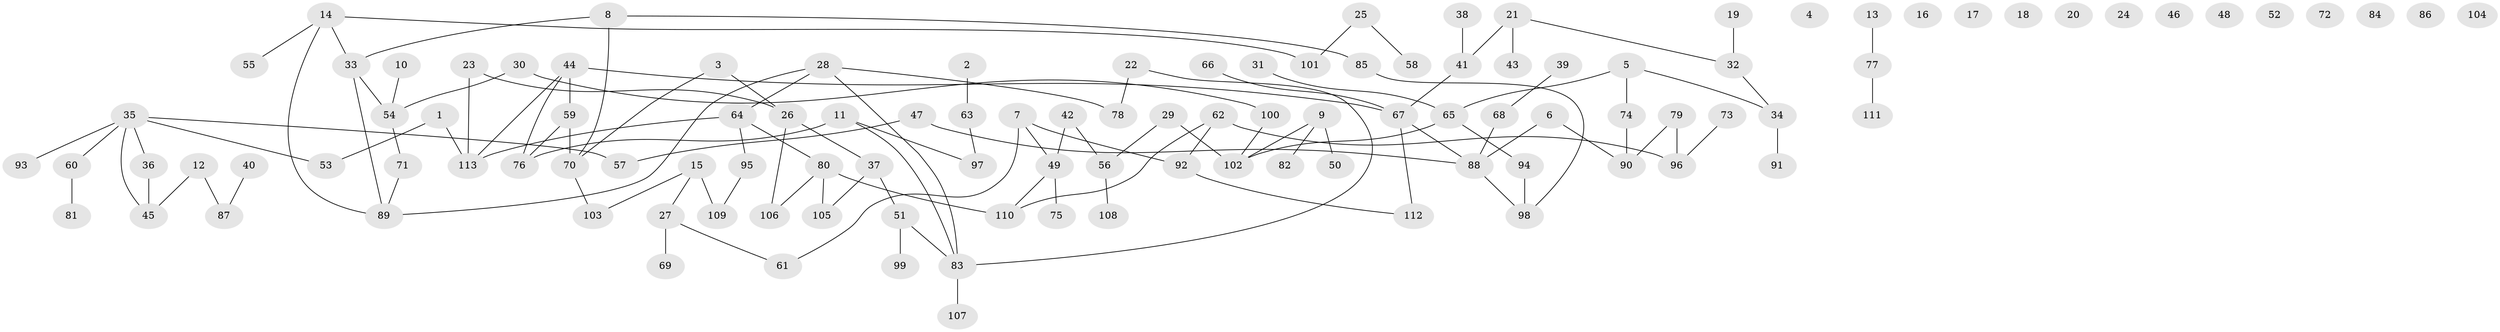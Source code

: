 // Generated by graph-tools (version 1.1) at 2025/33/03/09/25 02:33:39]
// undirected, 113 vertices, 120 edges
graph export_dot {
graph [start="1"]
  node [color=gray90,style=filled];
  1;
  2;
  3;
  4;
  5;
  6;
  7;
  8;
  9;
  10;
  11;
  12;
  13;
  14;
  15;
  16;
  17;
  18;
  19;
  20;
  21;
  22;
  23;
  24;
  25;
  26;
  27;
  28;
  29;
  30;
  31;
  32;
  33;
  34;
  35;
  36;
  37;
  38;
  39;
  40;
  41;
  42;
  43;
  44;
  45;
  46;
  47;
  48;
  49;
  50;
  51;
  52;
  53;
  54;
  55;
  56;
  57;
  58;
  59;
  60;
  61;
  62;
  63;
  64;
  65;
  66;
  67;
  68;
  69;
  70;
  71;
  72;
  73;
  74;
  75;
  76;
  77;
  78;
  79;
  80;
  81;
  82;
  83;
  84;
  85;
  86;
  87;
  88;
  89;
  90;
  91;
  92;
  93;
  94;
  95;
  96;
  97;
  98;
  99;
  100;
  101;
  102;
  103;
  104;
  105;
  106;
  107;
  108;
  109;
  110;
  111;
  112;
  113;
  1 -- 53;
  1 -- 113;
  2 -- 63;
  3 -- 26;
  3 -- 70;
  5 -- 34;
  5 -- 65;
  5 -- 74;
  6 -- 88;
  6 -- 90;
  7 -- 49;
  7 -- 61;
  7 -- 92;
  8 -- 33;
  8 -- 70;
  8 -- 85;
  9 -- 50;
  9 -- 82;
  9 -- 102;
  10 -- 54;
  11 -- 76;
  11 -- 83;
  11 -- 97;
  12 -- 45;
  12 -- 87;
  13 -- 77;
  14 -- 33;
  14 -- 55;
  14 -- 89;
  14 -- 101;
  15 -- 27;
  15 -- 103;
  15 -- 109;
  19 -- 32;
  21 -- 32;
  21 -- 41;
  21 -- 43;
  22 -- 78;
  22 -- 83;
  23 -- 26;
  23 -- 113;
  25 -- 58;
  25 -- 101;
  26 -- 37;
  26 -- 106;
  27 -- 61;
  27 -- 69;
  28 -- 64;
  28 -- 78;
  28 -- 83;
  28 -- 89;
  29 -- 56;
  29 -- 102;
  30 -- 54;
  30 -- 100;
  31 -- 65;
  32 -- 34;
  33 -- 54;
  33 -- 89;
  34 -- 91;
  35 -- 36;
  35 -- 45;
  35 -- 53;
  35 -- 57;
  35 -- 60;
  35 -- 93;
  36 -- 45;
  37 -- 51;
  37 -- 105;
  38 -- 41;
  39 -- 68;
  40 -- 87;
  41 -- 67;
  42 -- 49;
  42 -- 56;
  44 -- 59;
  44 -- 67;
  44 -- 76;
  44 -- 113;
  47 -- 57;
  47 -- 88;
  49 -- 75;
  49 -- 110;
  51 -- 83;
  51 -- 99;
  54 -- 71;
  56 -- 108;
  59 -- 70;
  59 -- 76;
  60 -- 81;
  62 -- 92;
  62 -- 96;
  62 -- 110;
  63 -- 97;
  64 -- 80;
  64 -- 95;
  64 -- 113;
  65 -- 94;
  65 -- 102;
  66 -- 67;
  67 -- 88;
  67 -- 112;
  68 -- 88;
  70 -- 103;
  71 -- 89;
  73 -- 96;
  74 -- 90;
  77 -- 111;
  79 -- 90;
  79 -- 96;
  80 -- 105;
  80 -- 106;
  80 -- 110;
  83 -- 107;
  85 -- 98;
  88 -- 98;
  92 -- 112;
  94 -- 98;
  95 -- 109;
  100 -- 102;
}
